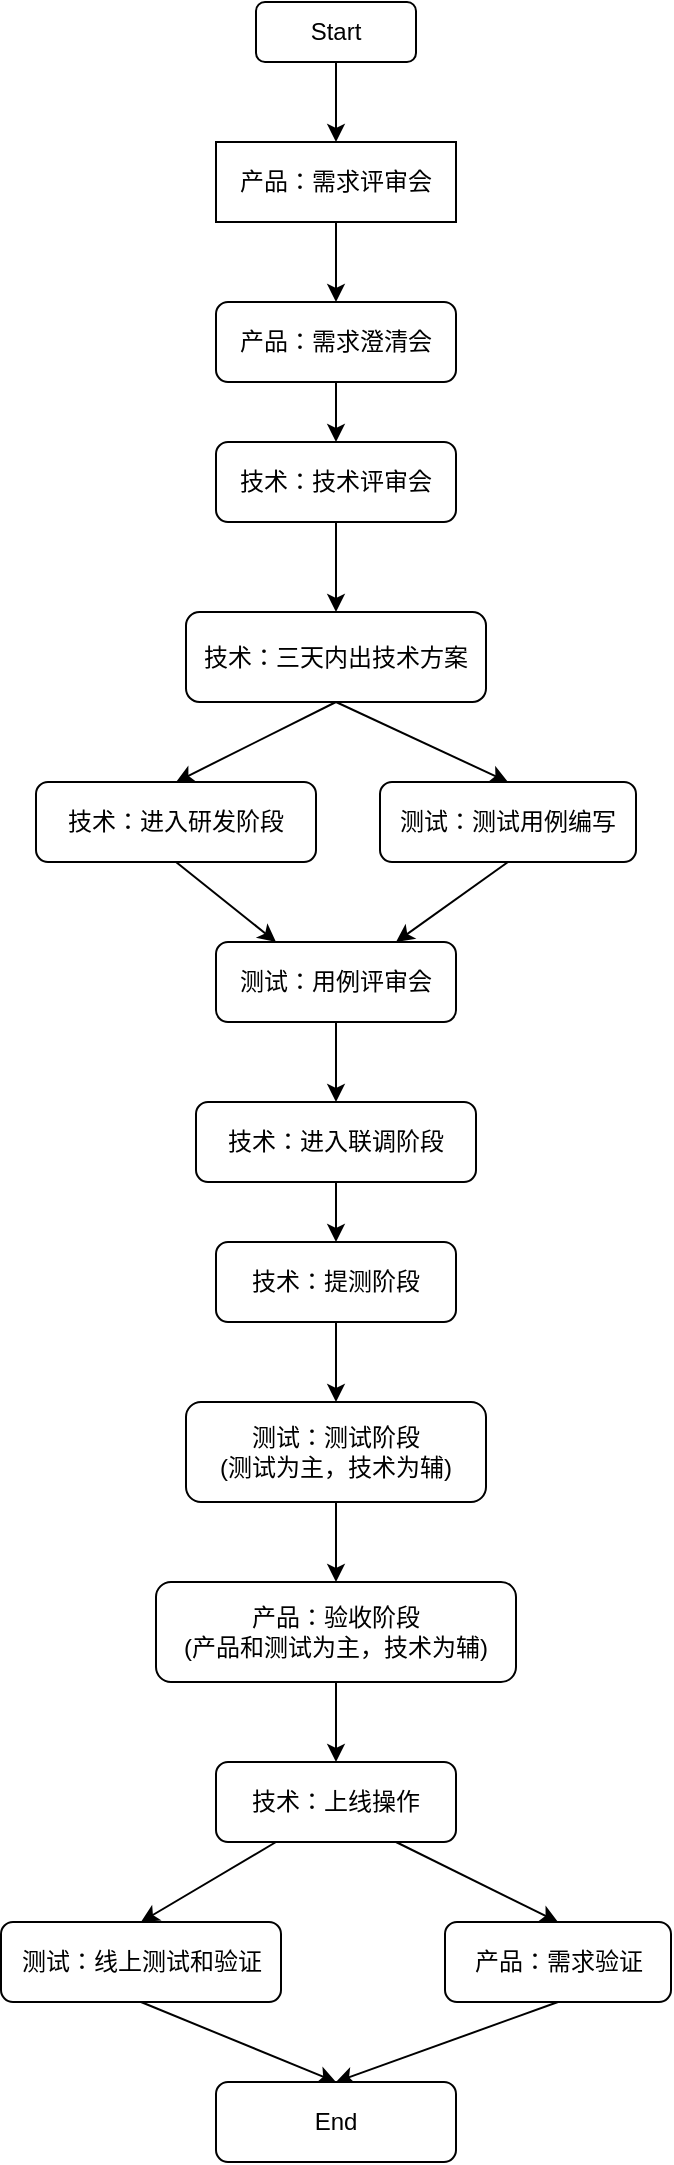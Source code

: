 <mxfile version="13.10.0" type="github">
  <diagram id="TA-FUFab7nw_JOYcnHtT" name="第 1 页">
    <mxGraphModel dx="1422" dy="762" grid="1" gridSize="10" guides="1" tooltips="1" connect="1" arrows="1" fold="1" page="1" pageScale="1" pageWidth="827" pageHeight="1169" math="0" shadow="0">
      <root>
        <mxCell id="0" />
        <mxCell id="1" parent="0" />
        <mxCell id="2TGBst09kyb7uebUgkE0-3" style="edgeStyle=orthogonalEdgeStyle;rounded=0;orthogonalLoop=1;jettySize=auto;html=1;exitX=0.5;exitY=1;exitDx=0;exitDy=0;entryX=0.5;entryY=0;entryDx=0;entryDy=0;" edge="1" parent="1" source="2TGBst09kyb7uebUgkE0-1" target="2TGBst09kyb7uebUgkE0-2">
          <mxGeometry relative="1" as="geometry" />
        </mxCell>
        <mxCell id="2TGBst09kyb7uebUgkE0-1" value="Start" style="rounded=1;whiteSpace=wrap;html=1;" vertex="1" parent="1">
          <mxGeometry x="340" y="220" width="80" height="30" as="geometry" />
        </mxCell>
        <mxCell id="2TGBst09kyb7uebUgkE0-6" style="edgeStyle=orthogonalEdgeStyle;rounded=0;orthogonalLoop=1;jettySize=auto;html=1;exitX=0.5;exitY=1;exitDx=0;exitDy=0;entryX=0.5;entryY=0;entryDx=0;entryDy=0;" edge="1" parent="1" source="2TGBst09kyb7uebUgkE0-2" target="2TGBst09kyb7uebUgkE0-5">
          <mxGeometry relative="1" as="geometry" />
        </mxCell>
        <mxCell id="2TGBst09kyb7uebUgkE0-2" value="产品：需求评审会" style="rounded=0;whiteSpace=wrap;html=1;" vertex="1" parent="1">
          <mxGeometry x="320" y="290" width="120" height="40" as="geometry" />
        </mxCell>
        <mxCell id="2TGBst09kyb7uebUgkE0-9" style="edgeStyle=orthogonalEdgeStyle;rounded=0;orthogonalLoop=1;jettySize=auto;html=1;exitX=0.5;exitY=1;exitDx=0;exitDy=0;entryX=0.5;entryY=0;entryDx=0;entryDy=0;" edge="1" parent="1" source="2TGBst09kyb7uebUgkE0-5" target="2TGBst09kyb7uebUgkE0-7">
          <mxGeometry relative="1" as="geometry" />
        </mxCell>
        <mxCell id="2TGBst09kyb7uebUgkE0-5" value="产品：需求澄清会" style="rounded=1;whiteSpace=wrap;html=1;" vertex="1" parent="1">
          <mxGeometry x="320" y="370" width="120" height="40" as="geometry" />
        </mxCell>
        <mxCell id="2TGBst09kyb7uebUgkE0-11" style="edgeStyle=orthogonalEdgeStyle;rounded=0;orthogonalLoop=1;jettySize=auto;html=1;exitX=0.5;exitY=1;exitDx=0;exitDy=0;entryX=0.5;entryY=0;entryDx=0;entryDy=0;" edge="1" parent="1" source="2TGBst09kyb7uebUgkE0-7" target="2TGBst09kyb7uebUgkE0-10">
          <mxGeometry relative="1" as="geometry" />
        </mxCell>
        <mxCell id="2TGBst09kyb7uebUgkE0-7" value="技术：技术评审会" style="rounded=1;whiteSpace=wrap;html=1;" vertex="1" parent="1">
          <mxGeometry x="320" y="440" width="120" height="40" as="geometry" />
        </mxCell>
        <mxCell id="2TGBst09kyb7uebUgkE0-15" style="rounded=0;orthogonalLoop=1;jettySize=auto;html=1;exitX=0.5;exitY=1;exitDx=0;exitDy=0;entryX=0.5;entryY=0;entryDx=0;entryDy=0;" edge="1" parent="1" source="2TGBst09kyb7uebUgkE0-10" target="2TGBst09kyb7uebUgkE0-12">
          <mxGeometry relative="1" as="geometry" />
        </mxCell>
        <mxCell id="2TGBst09kyb7uebUgkE0-16" style="edgeStyle=none;rounded=0;orthogonalLoop=1;jettySize=auto;html=1;exitX=0.5;exitY=1;exitDx=0;exitDy=0;entryX=0.5;entryY=0;entryDx=0;entryDy=0;" edge="1" parent="1" source="2TGBst09kyb7uebUgkE0-10" target="2TGBst09kyb7uebUgkE0-13">
          <mxGeometry relative="1" as="geometry" />
        </mxCell>
        <mxCell id="2TGBst09kyb7uebUgkE0-10" value="技术：三天内出技术方案" style="rounded=1;whiteSpace=wrap;html=1;" vertex="1" parent="1">
          <mxGeometry x="305" y="525" width="150" height="45" as="geometry" />
        </mxCell>
        <mxCell id="2TGBst09kyb7uebUgkE0-18" style="edgeStyle=none;rounded=0;orthogonalLoop=1;jettySize=auto;html=1;exitX=0.5;exitY=1;exitDx=0;exitDy=0;entryX=0.25;entryY=0;entryDx=0;entryDy=0;" edge="1" parent="1" source="2TGBst09kyb7uebUgkE0-12" target="2TGBst09kyb7uebUgkE0-17">
          <mxGeometry relative="1" as="geometry" />
        </mxCell>
        <mxCell id="2TGBst09kyb7uebUgkE0-12" value="技术：进入研发阶段" style="rounded=1;whiteSpace=wrap;html=1;" vertex="1" parent="1">
          <mxGeometry x="230" y="610" width="140" height="40" as="geometry" />
        </mxCell>
        <mxCell id="2TGBst09kyb7uebUgkE0-19" style="edgeStyle=none;rounded=0;orthogonalLoop=1;jettySize=auto;html=1;exitX=0.5;exitY=1;exitDx=0;exitDy=0;entryX=0.75;entryY=0;entryDx=0;entryDy=0;" edge="1" parent="1" source="2TGBst09kyb7uebUgkE0-13" target="2TGBst09kyb7uebUgkE0-17">
          <mxGeometry relative="1" as="geometry" />
        </mxCell>
        <mxCell id="2TGBst09kyb7uebUgkE0-13" value="测试：测试用例编写" style="rounded=1;whiteSpace=wrap;html=1;" vertex="1" parent="1">
          <mxGeometry x="402" y="610" width="128" height="40" as="geometry" />
        </mxCell>
        <mxCell id="2TGBst09kyb7uebUgkE0-21" style="edgeStyle=none;rounded=0;orthogonalLoop=1;jettySize=auto;html=1;exitX=0.5;exitY=1;exitDx=0;exitDy=0;entryX=0.5;entryY=0;entryDx=0;entryDy=0;" edge="1" parent="1" source="2TGBst09kyb7uebUgkE0-17" target="2TGBst09kyb7uebUgkE0-20">
          <mxGeometry relative="1" as="geometry" />
        </mxCell>
        <mxCell id="2TGBst09kyb7uebUgkE0-17" value="测试：用例评审会" style="rounded=1;whiteSpace=wrap;html=1;" vertex="1" parent="1">
          <mxGeometry x="320" y="690" width="120" height="40" as="geometry" />
        </mxCell>
        <mxCell id="2TGBst09kyb7uebUgkE0-23" style="edgeStyle=none;rounded=0;orthogonalLoop=1;jettySize=auto;html=1;exitX=0.5;exitY=1;exitDx=0;exitDy=0;entryX=0.5;entryY=0;entryDx=0;entryDy=0;" edge="1" parent="1" source="2TGBst09kyb7uebUgkE0-20" target="2TGBst09kyb7uebUgkE0-22">
          <mxGeometry relative="1" as="geometry" />
        </mxCell>
        <mxCell id="2TGBst09kyb7uebUgkE0-20" value="技术：进入联调阶段" style="rounded=1;whiteSpace=wrap;html=1;" vertex="1" parent="1">
          <mxGeometry x="310" y="770" width="140" height="40" as="geometry" />
        </mxCell>
        <mxCell id="2TGBst09kyb7uebUgkE0-25" style="edgeStyle=none;rounded=0;orthogonalLoop=1;jettySize=auto;html=1;exitX=0.5;exitY=1;exitDx=0;exitDy=0;entryX=0.5;entryY=0;entryDx=0;entryDy=0;" edge="1" parent="1" source="2TGBst09kyb7uebUgkE0-22" target="2TGBst09kyb7uebUgkE0-24">
          <mxGeometry relative="1" as="geometry" />
        </mxCell>
        <mxCell id="2TGBst09kyb7uebUgkE0-22" value="技术：提测阶段" style="rounded=1;whiteSpace=wrap;html=1;" vertex="1" parent="1">
          <mxGeometry x="320" y="840" width="120" height="40" as="geometry" />
        </mxCell>
        <mxCell id="2TGBst09kyb7uebUgkE0-27" style="edgeStyle=none;rounded=0;orthogonalLoop=1;jettySize=auto;html=1;exitX=0.5;exitY=1;exitDx=0;exitDy=0;entryX=0.5;entryY=0;entryDx=0;entryDy=0;" edge="1" parent="1" source="2TGBst09kyb7uebUgkE0-24" target="2TGBst09kyb7uebUgkE0-26">
          <mxGeometry relative="1" as="geometry" />
        </mxCell>
        <mxCell id="2TGBst09kyb7uebUgkE0-24" value="测试：测试阶段&lt;br&gt;(测试为主，技术为辅)" style="rounded=1;whiteSpace=wrap;html=1;" vertex="1" parent="1">
          <mxGeometry x="305" y="920" width="150" height="50" as="geometry" />
        </mxCell>
        <mxCell id="2TGBst09kyb7uebUgkE0-30" style="edgeStyle=none;rounded=0;orthogonalLoop=1;jettySize=auto;html=1;exitX=0.5;exitY=1;exitDx=0;exitDy=0;entryX=0.5;entryY=0;entryDx=0;entryDy=0;" edge="1" parent="1" source="2TGBst09kyb7uebUgkE0-26" target="2TGBst09kyb7uebUgkE0-29">
          <mxGeometry relative="1" as="geometry" />
        </mxCell>
        <mxCell id="2TGBst09kyb7uebUgkE0-26" value="产品：验收阶段&lt;br&gt;(产品和测试为主，技术为辅)" style="rounded=1;whiteSpace=wrap;html=1;" vertex="1" parent="1">
          <mxGeometry x="290" y="1010" width="180" height="50" as="geometry" />
        </mxCell>
        <mxCell id="2TGBst09kyb7uebUgkE0-33" style="edgeStyle=none;rounded=0;orthogonalLoop=1;jettySize=auto;html=1;exitX=0.25;exitY=1;exitDx=0;exitDy=0;entryX=0.5;entryY=0;entryDx=0;entryDy=0;" edge="1" parent="1" source="2TGBst09kyb7uebUgkE0-29" target="2TGBst09kyb7uebUgkE0-31">
          <mxGeometry relative="1" as="geometry" />
        </mxCell>
        <mxCell id="2TGBst09kyb7uebUgkE0-34" style="edgeStyle=none;rounded=0;orthogonalLoop=1;jettySize=auto;html=1;exitX=0.75;exitY=1;exitDx=0;exitDy=0;entryX=0.5;entryY=0;entryDx=0;entryDy=0;" edge="1" parent="1" source="2TGBst09kyb7uebUgkE0-29" target="2TGBst09kyb7uebUgkE0-32">
          <mxGeometry relative="1" as="geometry" />
        </mxCell>
        <mxCell id="2TGBst09kyb7uebUgkE0-29" value="技术：上线操作" style="rounded=1;whiteSpace=wrap;html=1;" vertex="1" parent="1">
          <mxGeometry x="320" y="1100" width="120" height="40" as="geometry" />
        </mxCell>
        <mxCell id="2TGBst09kyb7uebUgkE0-36" style="edgeStyle=none;rounded=0;orthogonalLoop=1;jettySize=auto;html=1;exitX=0.5;exitY=1;exitDx=0;exitDy=0;entryX=0.5;entryY=0;entryDx=0;entryDy=0;" edge="1" parent="1" source="2TGBst09kyb7uebUgkE0-31" target="2TGBst09kyb7uebUgkE0-35">
          <mxGeometry relative="1" as="geometry" />
        </mxCell>
        <mxCell id="2TGBst09kyb7uebUgkE0-31" value="测试：线上测试和验证" style="rounded=1;whiteSpace=wrap;html=1;" vertex="1" parent="1">
          <mxGeometry x="212.5" y="1180" width="140" height="40" as="geometry" />
        </mxCell>
        <mxCell id="2TGBst09kyb7uebUgkE0-37" style="edgeStyle=none;rounded=0;orthogonalLoop=1;jettySize=auto;html=1;exitX=0.5;exitY=1;exitDx=0;exitDy=0;" edge="1" parent="1" source="2TGBst09kyb7uebUgkE0-32">
          <mxGeometry relative="1" as="geometry">
            <mxPoint x="380" y="1260" as="targetPoint" />
          </mxGeometry>
        </mxCell>
        <mxCell id="2TGBst09kyb7uebUgkE0-32" value="产品：需求验证" style="rounded=1;whiteSpace=wrap;html=1;" vertex="1" parent="1">
          <mxGeometry x="434.5" y="1180" width="113" height="40" as="geometry" />
        </mxCell>
        <mxCell id="2TGBst09kyb7uebUgkE0-35" value="End" style="rounded=1;whiteSpace=wrap;html=1;" vertex="1" parent="1">
          <mxGeometry x="320" y="1260" width="120" height="40" as="geometry" />
        </mxCell>
      </root>
    </mxGraphModel>
  </diagram>
</mxfile>
